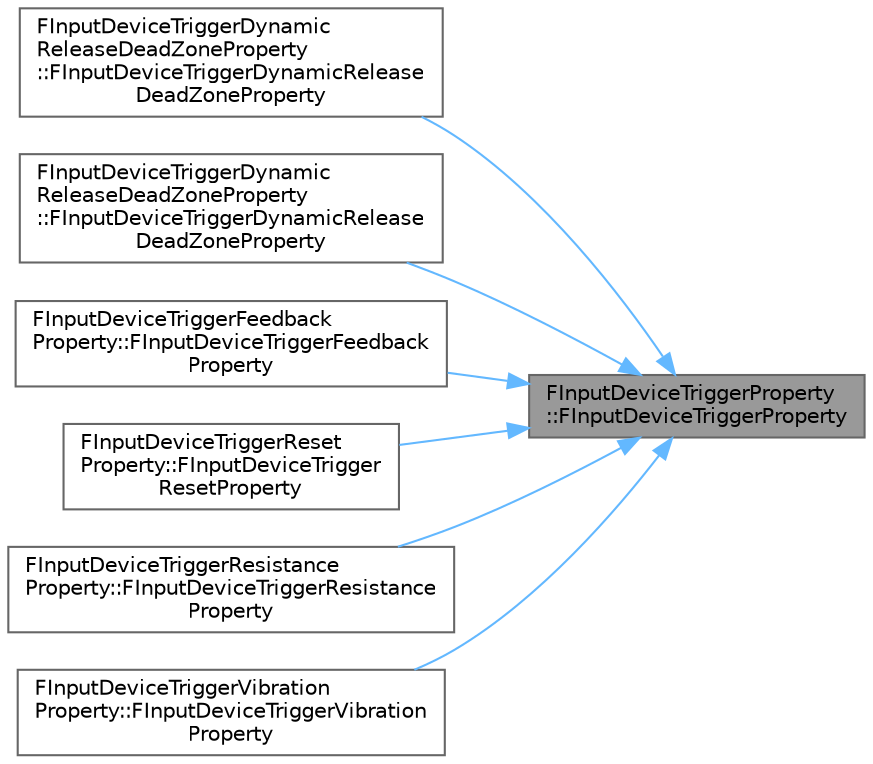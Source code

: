 digraph "FInputDeviceTriggerProperty::FInputDeviceTriggerProperty"
{
 // INTERACTIVE_SVG=YES
 // LATEX_PDF_SIZE
  bgcolor="transparent";
  edge [fontname=Helvetica,fontsize=10,labelfontname=Helvetica,labelfontsize=10];
  node [fontname=Helvetica,fontsize=10,shape=box,height=0.2,width=0.4];
  rankdir="RL";
  Node1 [id="Node000001",label="FInputDeviceTriggerProperty\l::FInputDeviceTriggerProperty",height=0.2,width=0.4,color="gray40", fillcolor="grey60", style="filled", fontcolor="black",tooltip=" "];
  Node1 -> Node2 [id="edge1_Node000001_Node000002",dir="back",color="steelblue1",style="solid",tooltip=" "];
  Node2 [id="Node000002",label="FInputDeviceTriggerDynamic\lReleaseDeadZoneProperty\l::FInputDeviceTriggerDynamicRelease\lDeadZoneProperty",height=0.2,width=0.4,color="grey40", fillcolor="white", style="filled",URL="$d9/d4c/structFInputDeviceTriggerDynamicReleaseDeadZoneProperty.html#a43d0f29692013116da5eb70360ba3a4b",tooltip=" "];
  Node1 -> Node3 [id="edge2_Node000001_Node000003",dir="back",color="steelblue1",style="solid",tooltip=" "];
  Node3 [id="Node000003",label="FInputDeviceTriggerDynamic\lReleaseDeadZoneProperty\l::FInputDeviceTriggerDynamicRelease\lDeadZoneProperty",height=0.2,width=0.4,color="grey40", fillcolor="white", style="filled",URL="$d9/d4c/structFInputDeviceTriggerDynamicReleaseDeadZoneProperty.html#af635c8786ff4244d6e76a3250b6ae082",tooltip=" "];
  Node1 -> Node4 [id="edge3_Node000001_Node000004",dir="back",color="steelblue1",style="solid",tooltip=" "];
  Node4 [id="Node000004",label="FInputDeviceTriggerFeedback\lProperty::FInputDeviceTriggerFeedback\lProperty",height=0.2,width=0.4,color="grey40", fillcolor="white", style="filled",URL="$dc/dcb/structFInputDeviceTriggerFeedbackProperty.html#a8c052834768dd8423f8643e6311fa7e1",tooltip=" "];
  Node1 -> Node5 [id="edge4_Node000001_Node000005",dir="back",color="steelblue1",style="solid",tooltip=" "];
  Node5 [id="Node000005",label="FInputDeviceTriggerReset\lProperty::FInputDeviceTrigger\lResetProperty",height=0.2,width=0.4,color="grey40", fillcolor="white", style="filled",URL="$d2/d88/structFInputDeviceTriggerResetProperty.html#a786c16d0d4b0f1e4272c1076754e5e9a",tooltip=" "];
  Node1 -> Node6 [id="edge5_Node000001_Node000006",dir="back",color="steelblue1",style="solid",tooltip=" "];
  Node6 [id="Node000006",label="FInputDeviceTriggerResistance\lProperty::FInputDeviceTriggerResistance\lProperty",height=0.2,width=0.4,color="grey40", fillcolor="white", style="filled",URL="$dd/dac/structFInputDeviceTriggerResistanceProperty.html#a422256ff29d08a46eabde117c018ae9d",tooltip=" "];
  Node1 -> Node7 [id="edge6_Node000001_Node000007",dir="back",color="steelblue1",style="solid",tooltip=" "];
  Node7 [id="Node000007",label="FInputDeviceTriggerVibration\lProperty::FInputDeviceTriggerVibration\lProperty",height=0.2,width=0.4,color="grey40", fillcolor="white", style="filled",URL="$d5/db5/structFInputDeviceTriggerVibrationProperty.html#a939347c78e02bc81b2da87a46cd98866",tooltip=" "];
}
